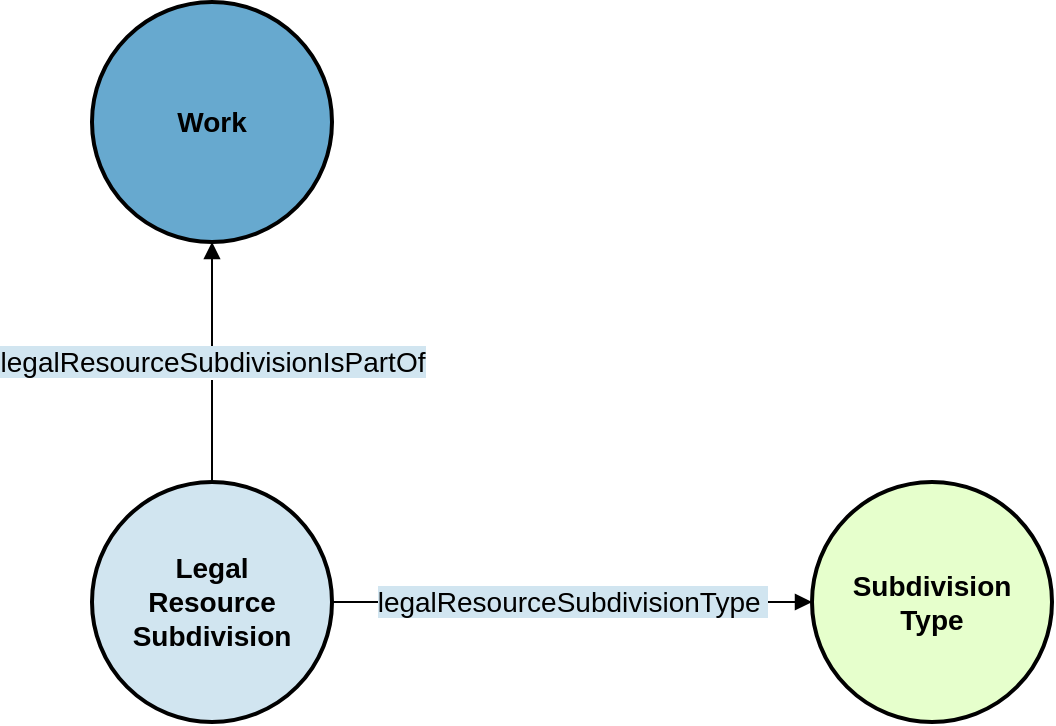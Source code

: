 <mxfile scale="3" border="10">
    <diagram id="bZ5vdFED0HxuOj-mL_6w" name="Page-1">
        <mxGraphModel dx="591" dy="1187" grid="1" gridSize="10" guides="1" tooltips="1" connect="1" arrows="1" fold="1" page="1" pageScale="1" pageWidth="827" pageHeight="1169" math="0" shadow="0">
            <root>
                <mxCell id="0"/>
                <mxCell id="1" parent="0"/>
                <mxCell id="31" value="&lt;b&gt;Work&lt;br&gt;&lt;/b&gt;" style="ellipse;whiteSpace=wrap;html=1;rounded=0;shadow=0;glass=0;comic=0;strokeColor=#000000;strokeWidth=2;fillColor=#67A9CF;gradientColor=none;fontSize=14;fontColor=#000000;align=center;" parent="1" vertex="1">
                    <mxGeometry x="120" y="160" width="120" height="120" as="geometry"/>
                </mxCell>
                <mxCell id="40" value="&lt;b&gt;Legal&lt;br&gt;Resource&lt;br&gt;Subdivision&lt;/b&gt;" style="ellipse;whiteSpace=wrap;html=1;rounded=0;shadow=0;glass=0;comic=0;strokeColor=#000000;strokeWidth=2;fillColor=#D1E5F0;gradientColor=none;fontSize=14;fontColor=#000000;align=center;" parent="1" vertex="1">
                    <mxGeometry x="120" y="400" width="120" height="120" as="geometry"/>
                </mxCell>
                <mxCell id="45" value="&lt;span style=&quot;background-color: rgb(209, 229, 240);&quot;&gt;legalResourceSubdivisionIsPartOf&lt;/span&gt;" style="endArrow=block;html=1;strokeColor=#000000;fontSize=14;fontColor=#000000;endFill=1;entryX=0.5;entryY=1;entryDx=0;entryDy=0;exitX=0.5;exitY=0;exitDx=0;exitDy=0;" parent="1" source="40" target="31" edge="1">
                    <mxGeometry width="50" height="50" relative="1" as="geometry">
                        <mxPoint x="397.574" y="597.574" as="sourcePoint"/>
                        <mxPoint x="242.426" y="532.426" as="targetPoint"/>
                        <Array as="points"/>
                    </mxGeometry>
                </mxCell>
                <mxCell id="47" value="&lt;b&gt;Subdivision&lt;br&gt;Type&lt;/b&gt;" style="ellipse;whiteSpace=wrap;html=1;rounded=0;shadow=0;glass=0;comic=0;strokeColor=#000000;strokeWidth=2;fillColor=#E6FFCC;gradientColor=none;fontSize=14;fontColor=#000000;align=center;" parent="1" vertex="1">
                    <mxGeometry x="480" y="400" width="120" height="120" as="geometry"/>
                </mxCell>
                <mxCell id="48" value="&lt;span style=&quot;background-color: rgb(209, 229, 240);&quot;&gt;legalResourceSubdivisionType&amp;nbsp;&lt;/span&gt;" style="endArrow=block;html=1;strokeColor=#000000;fontSize=14;fontColor=#000000;endFill=1;entryX=0;entryY=0.5;entryDx=0;entryDy=0;exitX=1;exitY=0.5;exitDx=0;exitDy=0;" parent="1" source="40" target="47" edge="1">
                    <mxGeometry width="50" height="50" relative="1" as="geometry">
                        <mxPoint x="387.574" y="587.574" as="sourcePoint"/>
                        <mxPoint x="232.426" y="512.426" as="targetPoint"/>
                        <Array as="points"/>
                    </mxGeometry>
                </mxCell>
            </root>
        </mxGraphModel>
    </diagram>
</mxfile>
